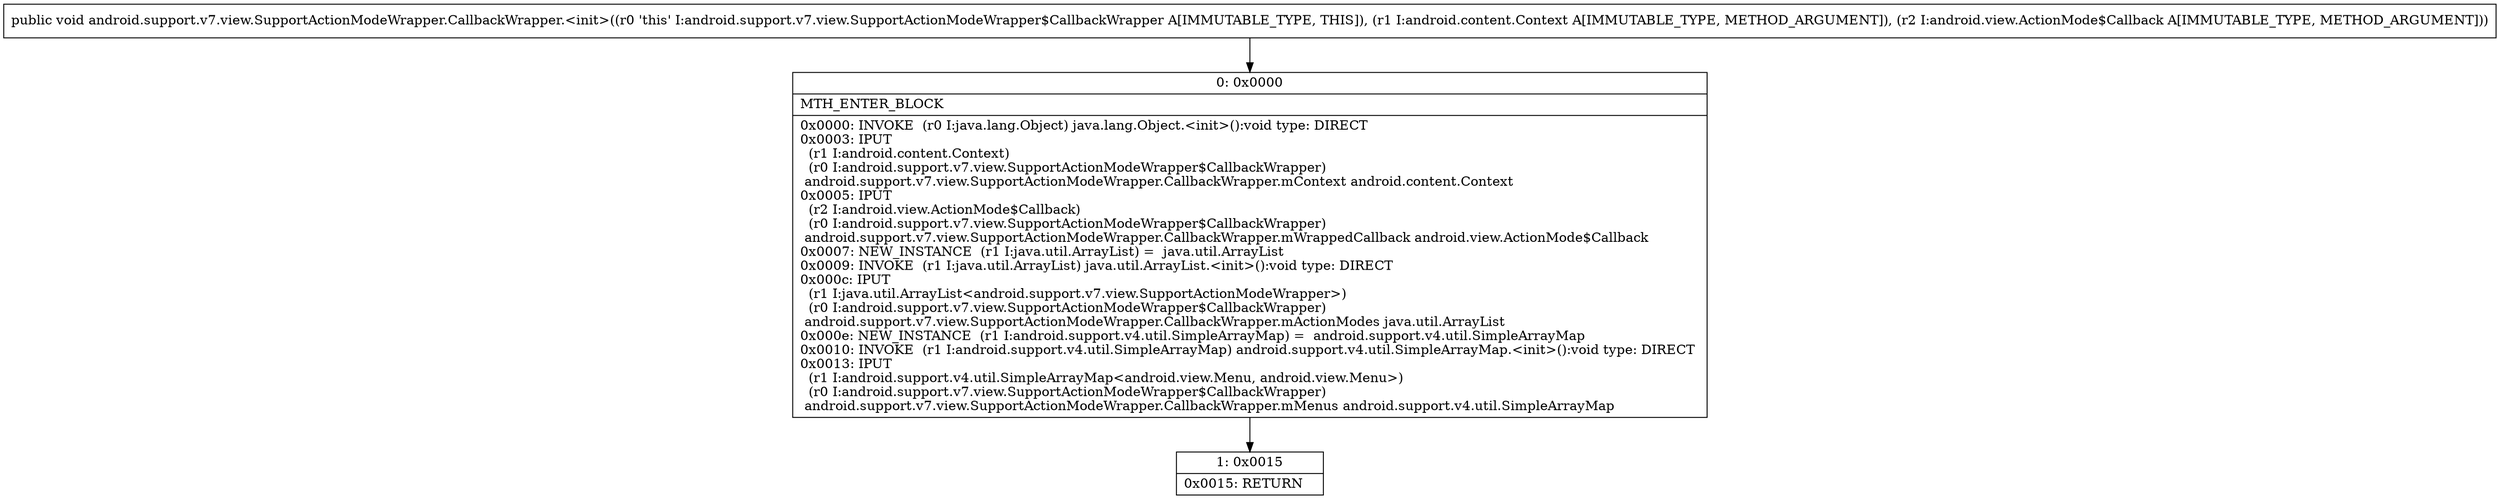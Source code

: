 digraph "CFG forandroid.support.v7.view.SupportActionModeWrapper.CallbackWrapper.\<init\>(Landroid\/content\/Context;Landroid\/view\/ActionMode$Callback;)V" {
Node_0 [shape=record,label="{0\:\ 0x0000|MTH_ENTER_BLOCK\l|0x0000: INVOKE  (r0 I:java.lang.Object) java.lang.Object.\<init\>():void type: DIRECT \l0x0003: IPUT  \l  (r1 I:android.content.Context)\l  (r0 I:android.support.v7.view.SupportActionModeWrapper$CallbackWrapper)\l android.support.v7.view.SupportActionModeWrapper.CallbackWrapper.mContext android.content.Context \l0x0005: IPUT  \l  (r2 I:android.view.ActionMode$Callback)\l  (r0 I:android.support.v7.view.SupportActionModeWrapper$CallbackWrapper)\l android.support.v7.view.SupportActionModeWrapper.CallbackWrapper.mWrappedCallback android.view.ActionMode$Callback \l0x0007: NEW_INSTANCE  (r1 I:java.util.ArrayList) =  java.util.ArrayList \l0x0009: INVOKE  (r1 I:java.util.ArrayList) java.util.ArrayList.\<init\>():void type: DIRECT \l0x000c: IPUT  \l  (r1 I:java.util.ArrayList\<android.support.v7.view.SupportActionModeWrapper\>)\l  (r0 I:android.support.v7.view.SupportActionModeWrapper$CallbackWrapper)\l android.support.v7.view.SupportActionModeWrapper.CallbackWrapper.mActionModes java.util.ArrayList \l0x000e: NEW_INSTANCE  (r1 I:android.support.v4.util.SimpleArrayMap) =  android.support.v4.util.SimpleArrayMap \l0x0010: INVOKE  (r1 I:android.support.v4.util.SimpleArrayMap) android.support.v4.util.SimpleArrayMap.\<init\>():void type: DIRECT \l0x0013: IPUT  \l  (r1 I:android.support.v4.util.SimpleArrayMap\<android.view.Menu, android.view.Menu\>)\l  (r0 I:android.support.v7.view.SupportActionModeWrapper$CallbackWrapper)\l android.support.v7.view.SupportActionModeWrapper.CallbackWrapper.mMenus android.support.v4.util.SimpleArrayMap \l}"];
Node_1 [shape=record,label="{1\:\ 0x0015|0x0015: RETURN   \l}"];
MethodNode[shape=record,label="{public void android.support.v7.view.SupportActionModeWrapper.CallbackWrapper.\<init\>((r0 'this' I:android.support.v7.view.SupportActionModeWrapper$CallbackWrapper A[IMMUTABLE_TYPE, THIS]), (r1 I:android.content.Context A[IMMUTABLE_TYPE, METHOD_ARGUMENT]), (r2 I:android.view.ActionMode$Callback A[IMMUTABLE_TYPE, METHOD_ARGUMENT])) }"];
MethodNode -> Node_0;
Node_0 -> Node_1;
}

